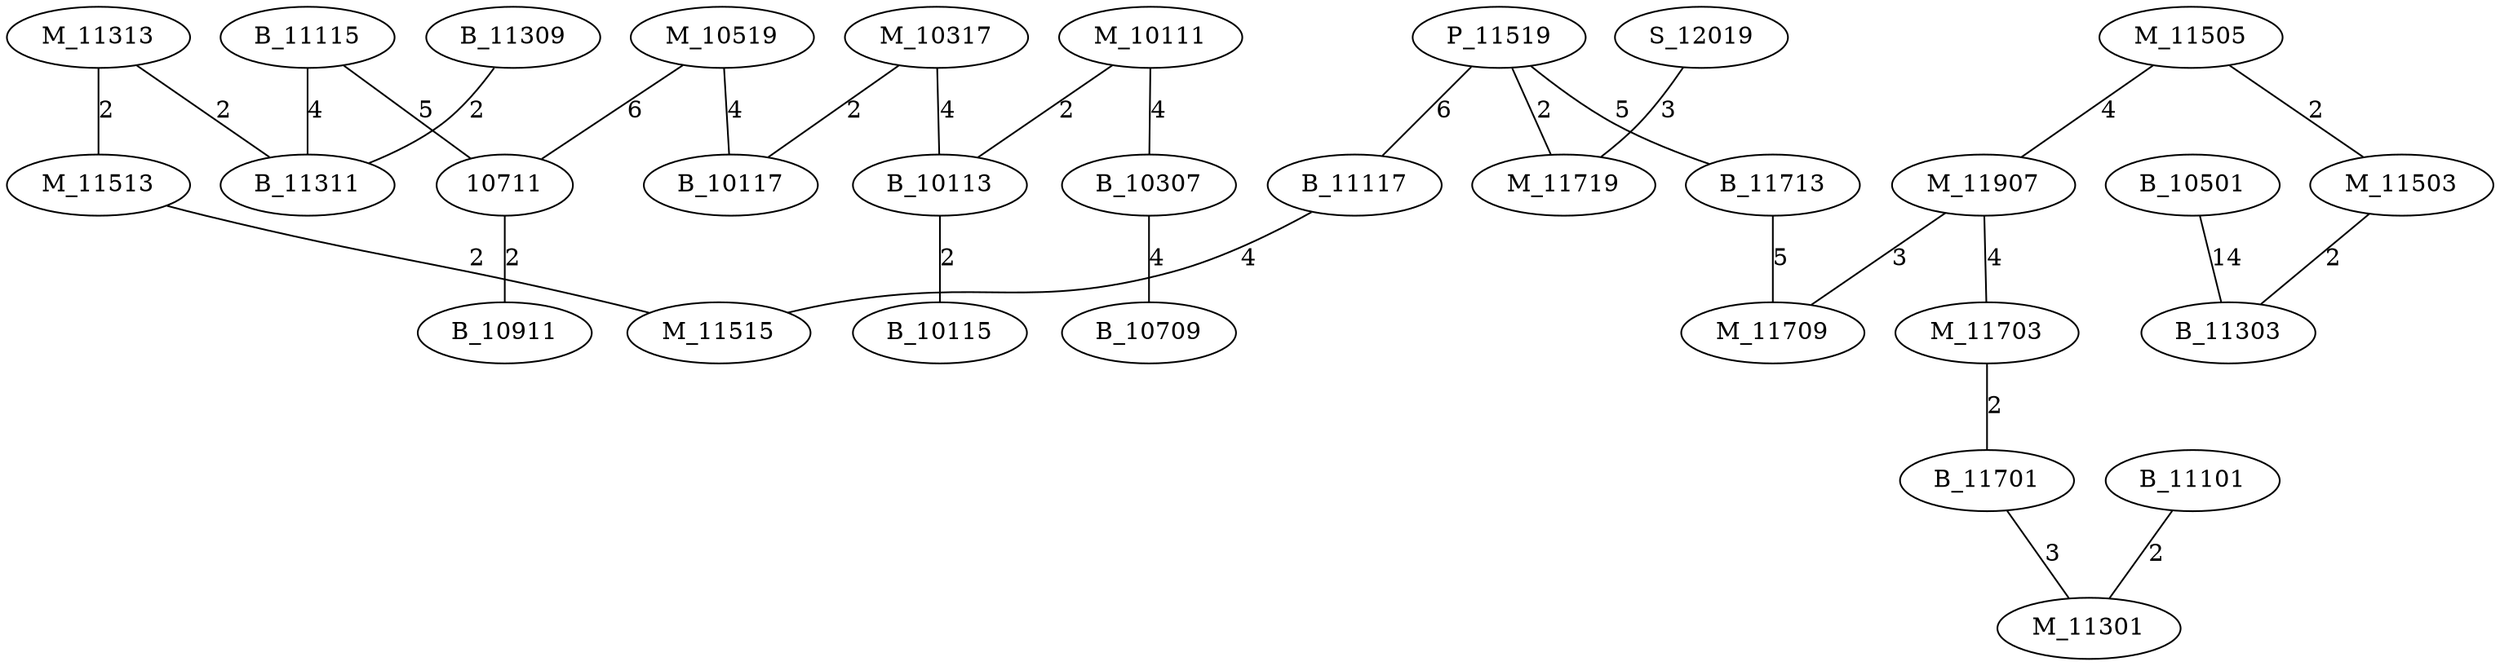 graph chemin {

	P_11519 -- B_11117 [label=6]
	P_11519 -- M_11719 [label=2]
	P_11519 -- B_11713 [label=5]
	S_12019 -- M_11719 [label=3]
	M_10111 -- B_10307 [label=4]
	M_10111 -- B_10113 [label=2]
	B_11713 -- M_11709 [label=5]
	B_10501 -- B_11303 [label=14]
	B_11115 -- B_11311 [label=4]
	B_11115 -- 10711 [label=5]
	B_11117 -- M_11515 [label=4]
	B_10307 -- B_10709 [label=4]
	M_10519 -- B_10117 [label=4]
	M_10519 -- 10711 [label=6]
	M_10317 -- B_10117 [label=2]
	M_10317 -- B_10113 [label=4]
	10711 -- B_10911 [label=2]
	M_11505 -- M_11503 [label=2]
	M_11505 -- M_11907 [label=4]
	M_11313 -- B_11311 [label=2]
	M_11313 -- M_11513 [label=2]
	M_11513 -- M_11515 [label=2]
	B_10113 -- B_10115 [label=2]
	M_11907 -- M_11703 [label=4]
	M_11907 -- M_11709 [label=3]
	M_11703 -- B_11701 [label=2]
	B_11309 -- B_11311 [label=2]
	B_11701 -- M_11301 [label=3]
	M_11503 -- B_11303 [label=2]
	B_11101 -- M_11301 [label=2]

}
